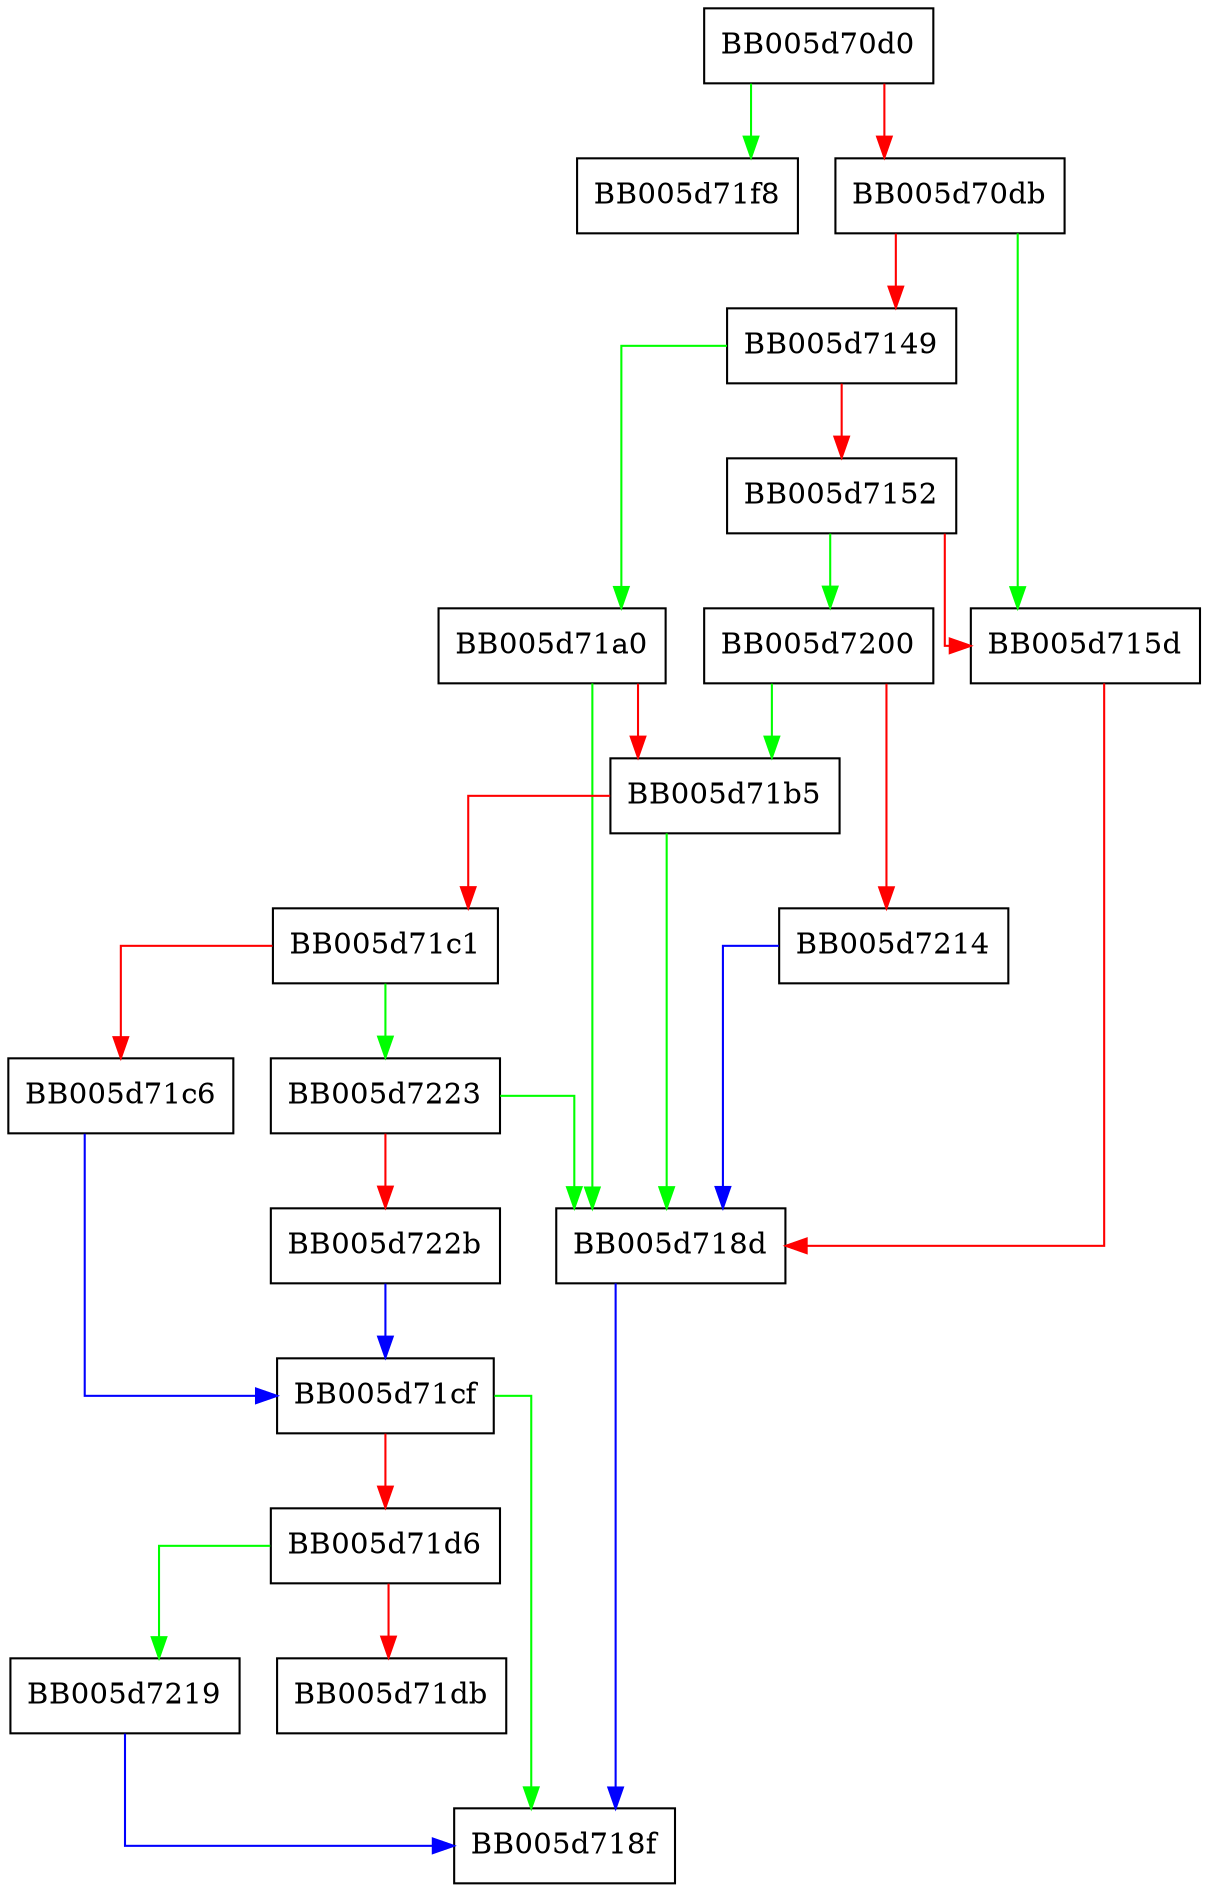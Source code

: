 digraph EVP_PKEY_get_utf8_string_param {
  node [shape="box"];
  graph [splines=ortho];
  BB005d70d0 -> BB005d71f8 [color="green"];
  BB005d70d0 -> BB005d70db [color="red"];
  BB005d70db -> BB005d715d [color="green"];
  BB005d70db -> BB005d7149 [color="red"];
  BB005d7149 -> BB005d71a0 [color="green"];
  BB005d7149 -> BB005d7152 [color="red"];
  BB005d7152 -> BB005d7200 [color="green"];
  BB005d7152 -> BB005d715d [color="red"];
  BB005d715d -> BB005d718d [color="red"];
  BB005d718d -> BB005d718f [color="blue"];
  BB005d71a0 -> BB005d718d [color="green"];
  BB005d71a0 -> BB005d71b5 [color="red"];
  BB005d71b5 -> BB005d718d [color="green"];
  BB005d71b5 -> BB005d71c1 [color="red"];
  BB005d71c1 -> BB005d7223 [color="green"];
  BB005d71c1 -> BB005d71c6 [color="red"];
  BB005d71c6 -> BB005d71cf [color="blue"];
  BB005d71cf -> BB005d718f [color="green"];
  BB005d71cf -> BB005d71d6 [color="red"];
  BB005d71d6 -> BB005d7219 [color="green"];
  BB005d71d6 -> BB005d71db [color="red"];
  BB005d7200 -> BB005d71b5 [color="green"];
  BB005d7200 -> BB005d7214 [color="red"];
  BB005d7214 -> BB005d718d [color="blue"];
  BB005d7219 -> BB005d718f [color="blue"];
  BB005d7223 -> BB005d718d [color="green"];
  BB005d7223 -> BB005d722b [color="red"];
  BB005d722b -> BB005d71cf [color="blue"];
}
